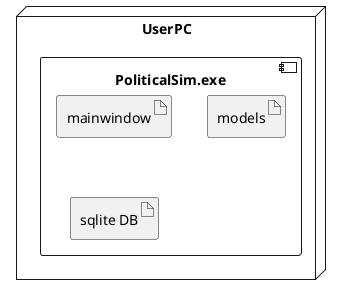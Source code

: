 @startuml
node UserPC {
  component "PoliticalSim.exe" {
    artifact "mainwindow"
    artifact "models"
    artifact "sqlite DB"
  }
}
@enduml
